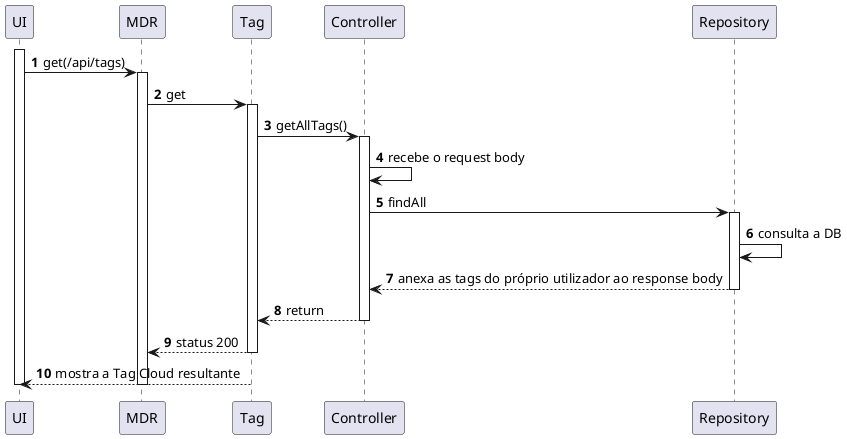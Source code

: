 @startuml
autonumber
'hide footbox

		participant "UI" as ui
		participant "MDR" as mdr
    participant "Tag" as tag
    participant "Controller" as ctrl
    participant "Repository" as repo

    activate ui
		ui->mdr:get(/api/tags)
    activate mdr

    mdr->tag: get
    activate tag
    tag->ctrl:getAllTags()
    activate ctrl
    ctrl->ctrl: recebe o request body
		ctrl->repo: findAll
    activate repo
    repo->repo: consulta a DB
    repo-->ctrl: anexa as tags do próprio utilizador ao response body
    deactivate repo
    ctrl-->tag: return
    deactivate ctrl
    tag-->mdr: status 200
    deactivate tag
    tag-->ui: mostra a Tag Cloud resultante
    deactivate mdr
    deactivate ui
@enduml
